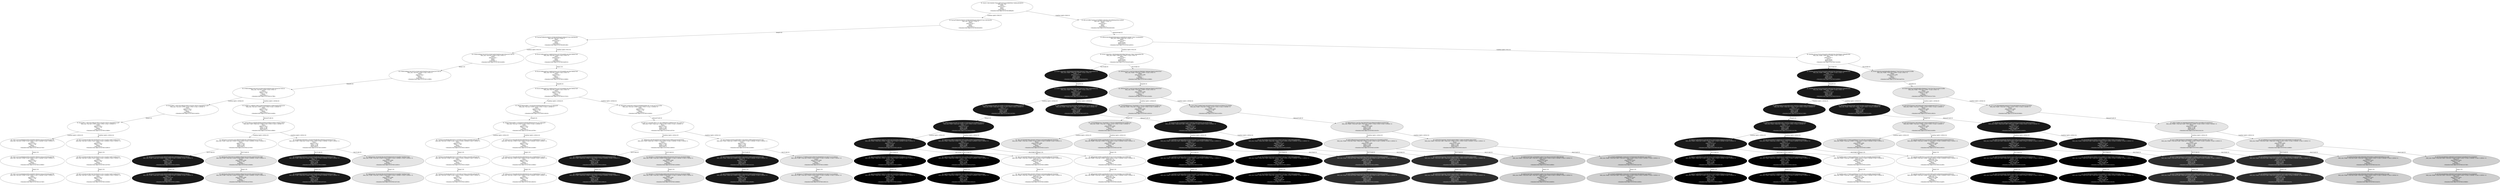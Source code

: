digraph "./Output/Graphs/./October_01_controled_frequency_S100_R100_tPlus100" {
	<Simulator.State object at 0x7f5619fd6ad0> [label="ID: 3cbc87c7681f34db4617feaa2c8801931bc5e42d8d0f560e756dd4cd92885f18
Path_cons: True
Prob:1
prob (S=0.9): 1
Clock: t
Queue: 
Push Count: 0
<Simulator.State object at 0x7f5619fd6ad0>" fillcolor=gray100 fontcolor=Black style=filled]
	<Simulator.State object at 0x7f5619fd6ad0> -> <Simulator.State object at 0x7f561991d050> [label="Condition Split(t+0%R) [F]"]
	<Simulator.State object at 0x7f5619fd6ad0> -> <Simulator.State object at 0x7f56198182d0> [label="Condition Split(t+0%R) [S]"]
	<Simulator.State object at 0x7f561991d050> [label="ID: fcaa2aef7b89ed44594f19c1035993a9d26baab22468ad1672ee1c2b029ac944
Path_cons: True && t+0%R!=0
Prob:1
prob (S=0.9): 1
Clock: t
Queue: 
Push Count: 0
<Simulator.State object at 0x7f561991d050>" fillcolor=gray100 fontcolor=Black style=filled]
	<Simulator.State object at 0x7f561991d050> -> <Simulator.State object at 0x7f5618f51090> [label="Sleep(0) [S]"]
	<Simulator.State object at 0x7f56198182d0> [label="ID: 9d5143238f627bade5a1af158fdf6d1c46ee93e7cd010080edae5833a7ad5e01
Path_cons: True && t+0%R==0
Prob:1
prob (S=0.9): 1
Clock: t
Queue: 
Push Count: 0
<Simulator.State object at 0x7f56198182d0>" fillcolor=gray100 fontcolor=Black style=filled]
	<Simulator.State object at 0x7f56198182d0> -> <Simulator.State object at 0x7f5615ecf910> [label="Release(F0AB) [S]"]
	<Simulator.State object at 0x7f5618f51090> [label="ID: fcaa2aef7b89ed44594f19c1035993a9d26baab22468ad1672ee1c2b029ac944
Path_cons: True && t+0%R!=0
Prob:1
prob (S=0.9): 1
Clock: t
Queue: 
Push Count: 0
<Simulator.State object at 0x7f5618f51090>" fillcolor=gray100 fontcolor=Black style=filled]
	<Simulator.State object at 0x7f5618f51090> -> <Simulator.State object at 0x7f5615ecfe90> [label="Condition Split(t+0%S) [F]"]
	<Simulator.State object at 0x7f5618f51090> -> <Simulator.State object at 0x7f5615ee8310> [label="Condition Split(t+0%S) [S]"]
	<Simulator.State object at 0x7f5615ecf910> [label="ID: ef82dc24d10864d85bf4b6cfa8c0143ddefdb36229306677830172a549ee9d16
Path_cons: F0AB==False && t+0%R==0
Prob:1
prob (S=0.9): 1
Clock: t
Queue: |F0AB
Push Count: 0
<Simulator.State object at 0x7f5615ecf910>" fillcolor=gray100 fontcolor=Black style=filled]
	<Simulator.State object at 0x7f5615ecf910> -> <Simulator.State object at 0x7f561907ab90> [label="Condition Split(t+0%S) [F]"]
	<Simulator.State object at 0x7f5615ecf910> -> <Simulator.State object at 0x7f5617d1d2d0> [label="Condition Split(t+0%S) [S]"]
	<Simulator.State object at 0x7f5615ecfe90> [label="ID: b7906333f808cf749136787a253e613e5f102baf43ec2de57d53a22e37265141
Path_cons: True && t+0%R!=0 && t+0%S!=0
Prob:1
prob (S=0.9): 1
Clock: t
Queue: 
Push Count: 0
<Simulator.State object at 0x7f5615ecfe90>" fillcolor=gray100 fontcolor=Black style=filled]
	<Simulator.State object at 0x7f5615ecfe90> -> <Simulator.State object at 0x7f5615c26f90> [label="Sleep(1) [S]"]
	<Simulator.State object at 0x7f5615ee8310> [label="ID: fb1a5150891da835a212b8d02d204cc21f27f1f54480f0146c292b78d64d7e49
Path_cons: True && t+0%R!=0 && t+0%S==0
Prob:1
prob (S=0.9): 1
Clock: t
Queue: 
Push Count: 0
<Simulator.State object at 0x7f5615ee8310>" fillcolor=gray100 fontcolor=Black style=filled]
	<Simulator.State object at 0x7f5615ee8310> -> <Simulator.State object at 0x7f5615c26dd0> [label="Sleep(1) [S]"]
	<Simulator.State object at 0x7f561907ab90> [label="ID: 6c5b57239c934b1c78035be8da0cbfe29dba7deb2a441760d173840cb084470b
Path_cons: F0AB==False && t+0%R==0 && t+0%S!=0
Prob:1
prob (S=0.9): 1
Clock: t
Queue: |F0AB
Push Count: 0
<Simulator.State object at 0x7f561907ab90>" fillcolor=gray100 fontcolor=Black style=filled]
	<Simulator.State object at 0x7f561907ab90> -> <Simulator.State object at 0x7f5618eed250> [label="Pull (F0AB) [F]"]
	<Simulator.State object at 0x7f561907ab90> -> <Simulator.State object at 0x7f5615c269d0> [label="Pull (F0AB) [S]"]
	<Simulator.State object at 0x7f5617d1d2d0> [label="ID: a5ae06a129c3aa70232ec38c4ae941346b2d8259a149e95b6a6123dba9955094
Path_cons: F0AB==False && t+0%R==0 && t+0%S==0
Prob:1
prob (S=0.9): 1
Clock: t
Queue: |F0AB
Push Count: 0
<Simulator.State object at 0x7f5617d1d2d0>" fillcolor=gray100 fontcolor=Black style=filled]
	<Simulator.State object at 0x7f5617d1d2d0> -> <Simulator.State object at 0x7f5615ee8690> [label="Pull (F0AB) [F]"]
	<Simulator.State object at 0x7f5617d1d2d0> -> <Simulator.State object at 0x7f5615ee8750> [label="Pull (F0AB) [S]"]
	<Simulator.State object at 0x7f5615c26f90> [label="ID: b7906333f808cf749136787a253e613e5f102baf43ec2de57d53a22e37265141
Path_cons: True && t+0%R!=0 && t+0%S!=0
Prob:1
prob (S=0.9): 1
Clock: t + 1
Queue: 
Push Count: 0
<Simulator.State object at 0x7f5615c26f90>" fillcolor=gray100 fontcolor=Black style=filled]
	<Simulator.State object at 0x7f5615c26f90> -> <Simulator.State object at 0x7f5615c27f90> [label="Sleep(99) [S]"]
	<Simulator.State object at 0x7f5615c26dd0> [label="ID: fb1a5150891da835a212b8d02d204cc21f27f1f54480f0146c292b78d64d7e49
Path_cons: True && t+0%R!=0 && t+0%S==0
Prob:1
prob (S=0.9): 1
Clock: t + 1
Queue: 
Push Count: 0
<Simulator.State object at 0x7f5615c26dd0>" fillcolor=gray100 fontcolor=Black style=filled]
	<Simulator.State object at 0x7f5615c26dd0> -> <Simulator.State object at 0x7f5615c27d10> [label="Sleep(99) [S]"]
	<Simulator.State object at 0x7f5618eed250> [label="ID: 6c5b57239c934b1c78035be8da0cbfe29dba7deb2a441760d173840cb084470b
Path_cons: F0AB==False && t+0%R==0 && t+0%S!=0
Prob:1 - S
prob (S=0.9): 0.10
Clock: t + 1
Queue: |F0AB
Push Count: 1
<Simulator.State object at 0x7f5618eed250>" fillcolor=gray10 fontcolor=white style=filled]
	<Simulator.State object at 0x7f5618eed250> -> <Simulator.State object at 0x7f5615c27ad0> [label="Sleep(99) [S]"]
	<Simulator.State object at 0x7f5615c269d0> [label="ID: e0943ae197827c1926705330b0c0d7f6693b657dd84da979fa653ca4b4c054e7
Path_cons: F0AB==True && t+0%R==0 && t+0%S!=0
Prob:S
prob (S=0.9): 0.900
Clock: t + 1
Queue: 
Push Count: 1
<Simulator.State object at 0x7f5615c269d0>" fillcolor=gray90 fontcolor=Black style=filled]
	<Simulator.State object at 0x7f5615c269d0> -> <Simulator.State object at 0x7f5615c26cd0> [label="Sleep(99) [S]"]
	<Simulator.State object at 0x7f5615ee8690> [label="ID: a5ae06a129c3aa70232ec38c4ae941346b2d8259a149e95b6a6123dba9955094
Path_cons: F0AB==False && t+0%R==0 && t+0%S==0
Prob:1 - S
prob (S=0.9): 0.10
Clock: t + 1
Queue: |F0AB
Push Count: 1
<Simulator.State object at 0x7f5615ee8690>" fillcolor=gray10 fontcolor=white style=filled]
	<Simulator.State object at 0x7f5615ee8690> -> <Simulator.State object at 0x7f56197d2310> [label="Sleep(99) [S]"]
	<Simulator.State object at 0x7f5615ee8750> [label="ID: 63c8a70ebb28ec0ed00d60af6b81f6bdb6cd773fa7032476e14ca3e4515ce88e
Path_cons: F0AB==True && t+0%R==0 && t+0%S==0
Prob:S
prob (S=0.9): 0.900
Clock: t + 1
Queue: 
Push Count: 1
<Simulator.State object at 0x7f5615ee8750>" fillcolor=gray90 fontcolor=Black style=filled]
	<Simulator.State object at 0x7f5615ee8750> -> <Simulator.State object at 0x7f5615c27250> [label="Sleep(99) [S]"]
	<Simulator.State object at 0x7f5615c27f90> [label="ID: b7906333f808cf749136787a253e613e5f102baf43ec2de57d53a22e37265141
Path_cons: True && t+0%R!=0 && t+0%S!=0
Prob:1
prob (S=0.9): 1
Clock: t + 100
Queue: 
Push Count: 0
<Simulator.State object at 0x7f5615c27f90>" fillcolor=gray100 fontcolor=Black style=filled]
	<Simulator.State object at 0x7f5615c27f90> -> <Simulator.State object at 0x7f5615c3e050> [label="Condition Split(t+100%R) [F]"]
	<Simulator.State object at 0x7f5615c27f90> -> <Simulator.State object at 0x7f5615c3e090> [label="Condition Split(t+100%R) [S]"]
	<Simulator.State object at 0x7f5615c27d10> [label="ID: fb1a5150891da835a212b8d02d204cc21f27f1f54480f0146c292b78d64d7e49
Path_cons: True && t+0%R!=0 && t+0%S==0
Prob:1
prob (S=0.9): 1
Clock: t + 100
Queue: 
Push Count: 0
<Simulator.State object at 0x7f5615c27d10>" fillcolor=gray100 fontcolor=Black style=filled]
	<Simulator.State object at 0x7f5615c27d10> -> <Simulator.State object at 0x7f5615c3dc50> [label="Condition Split(t+100%R) [F]"]
	<Simulator.State object at 0x7f5615c27d10> -> <Simulator.State object at 0x7f5615c3dc90> [label="Condition Split(t+100%R) [S]"]
	<Simulator.State object at 0x7f5615c27ad0> [label="ID: 6c5b57239c934b1c78035be8da0cbfe29dba7deb2a441760d173840cb084470b
Path_cons: F0AB==False && t+0%R==0 && t+0%S!=0
Prob:1 - S
prob (S=0.9): 0.10
Clock: t + 100
Queue: |F0AB
Push Count: 1
<Simulator.State object at 0x7f5615c27ad0>" fillcolor=gray10 fontcolor=white style=filled]
	<Simulator.State object at 0x7f5615c27ad0> -> <Simulator.State object at 0x7f5615c3d790> [label="Condition Split(t+100%R) [F]"]
	<Simulator.State object at 0x7f5615c27ad0> -> <Simulator.State object at 0x7f5615c3d710> [label="Condition Split(t+100%R) [S]"]
	<Simulator.State object at 0x7f5615c26cd0> [label="ID: e0943ae197827c1926705330b0c0d7f6693b657dd84da979fa653ca4b4c054e7
Path_cons: F0AB==True && t+0%R==0 && t+0%S!=0
Prob:S
prob (S=0.9): 0.900
Clock: t + 100
Queue: 
Push Count: 1
<Simulator.State object at 0x7f5615c26cd0>" fillcolor=gray90 fontcolor=Black style=filled]
	<Simulator.State object at 0x7f5615c26cd0> -> <Simulator.State object at 0x7f5615c3d310> [label="Condition Split(t+100%R) [F]"]
	<Simulator.State object at 0x7f5615c26cd0> -> <Simulator.State object at 0x7f5615c3cf50> [label="Condition Split(t+100%R) [S]"]
	<Simulator.State object at 0x7f56197d2310> [label="ID: a5ae06a129c3aa70232ec38c4ae941346b2d8259a149e95b6a6123dba9955094
Path_cons: F0AB==False && t+0%R==0 && t+0%S==0
Prob:1 - S
prob (S=0.9): 0.10
Clock: t + 100
Queue: |F0AB
Push Count: 1
<Simulator.State object at 0x7f56197d2310>" fillcolor=gray10 fontcolor=white style=filled]
	<Simulator.State object at 0x7f56197d2310> -> <Simulator.State object at 0x7f5615c27e90> [label="Condition Split(t+100%R) [F]"]
	<Simulator.State object at 0x7f56197d2310> -> <Simulator.State object at 0x7f5615c3c2d0> [label="Condition Split(t+100%R) [S]"]
	<Simulator.State object at 0x7f5615c27250> [label="ID: 63c8a70ebb28ec0ed00d60af6b81f6bdb6cd773fa7032476e14ca3e4515ce88e
Path_cons: F0AB==True && t+0%R==0 && t+0%S==0
Prob:S
prob (S=0.9): 0.900
Clock: t + 100
Queue: 
Push Count: 1
<Simulator.State object at 0x7f5615c27250>" fillcolor=gray90 fontcolor=Black style=filled]
	<Simulator.State object at 0x7f5615c27250> -> <Simulator.State object at 0x7f5615c19b10> [label="Condition Split(t+100%R) [F]"]
	<Simulator.State object at 0x7f5615c27250> -> <Simulator.State object at 0x7f5618550b90> [label="Condition Split(t+100%R) [S]"]
	<Simulator.State object at 0x7f5615c3e050> [label="ID: fdcd328891712997e40a1f68a5670dee2c55ea3d17ba032c2a8cf406567a1db7
Path_cons: True && t+0%R!=0 && t+0%S!=0 && t+100%R!=0
Prob:1
prob (S=0.9): 1
Clock: t + 100
Queue: 
Push Count: 0
<Simulator.State object at 0x7f5615c3e050>" fillcolor=gray100 fontcolor=Black style=filled]
	<Simulator.State object at 0x7f5615c3e050> -> <Simulator.State object at 0x7f5615c3fbd0> [label="Sleep(0) [S]"]
	<Simulator.State object at 0x7f5615c3e090> [label="ID: 0cefd6f12ac7dfdbd07a3991420df55049e6eb83ea7c0d60540064ea8d42ac44
Path_cons: True && t+0%R!=0 && t+0%S!=0 && t+100%R==0
Prob:1
prob (S=0.9): 1
Clock: t + 100
Queue: 
Push Count: 0
<Simulator.State object at 0x7f5615c3e090>" fillcolor=gray100 fontcolor=Black style=filled]
	<Simulator.State object at 0x7f5615c3e090> -> <Simulator.State object at 0x7f5615c3fb90> [label="Release(F1AB) [S]"]
	<Simulator.State object at 0x7f5615c3dc50> [label="ID: 59fc6876d644cd86e771a020f28ee444b85f9288beb5d32b7912cf1199aaae00
Path_cons: True && t+0%R!=0 && t+0%S==0 && t+100%R!=0
Prob:1
prob (S=0.9): 1
Clock: t + 100
Queue: 
Push Count: 0
<Simulator.State object at 0x7f5615c3dc50>" fillcolor=gray100 fontcolor=Black style=filled]
	<Simulator.State object at 0x7f5615c3dc50> -> <Simulator.State object at 0x7f5615c3f790> [label="Sleep(0) [S]"]
	<Simulator.State object at 0x7f5615c3dc90> [label="ID: f383ae0957d18ed53f413384a5a2ee0bd8b4d56dd7467751ad12ee7ee2e1d2b4
Path_cons: True && t+0%R!=0 && t+0%S==0 && t+100%R==0
Prob:1
prob (S=0.9): 1
Clock: t + 100
Queue: 
Push Count: 0
<Simulator.State object at 0x7f5615c3dc90>" fillcolor=gray100 fontcolor=Black style=filled]
	<Simulator.State object at 0x7f5615c3dc90> -> <Simulator.State object at 0x7f5615c3f750> [label="Release(F1AB) [S]"]
	<Simulator.State object at 0x7f5615c3d790> [label="ID: c58f82adade8ca597e6912d1c6cbf61a7516b26ab2c947a5e6ff66fc76d4ea14
Path_cons: F0AB==False && t+0%R==0 && t+0%S!=0 && t+100%R!=0
Prob:1 - S
prob (S=0.9): 0.10
Clock: t + 100
Queue: |F0AB
Push Count: 1
<Simulator.State object at 0x7f5615c3d790>" fillcolor=gray10 fontcolor=white style=filled]
	<Simulator.State object at 0x7f5615c3d790> -> <Simulator.State object at 0x7f5615c3f2d0> [label="Sleep(0) [S]"]
	<Simulator.State object at 0x7f5615c3d710> [label="ID: 4f4fc76a8606cbea97f459ac6b928468c29b8b99b059bc74c1f021b87d77c926
Path_cons: F0AB==False && t+0%R==0 && t+0%S!=0 && t+100%R==0
Prob:1 - S
prob (S=0.9): 0.10
Clock: t + 100
Queue: |F0AB
Push Count: 1
<Simulator.State object at 0x7f5615c3d710>" fillcolor=gray10 fontcolor=white style=filled]
	<Simulator.State object at 0x7f5615c3d710> -> <Simulator.State object at 0x7f5615c3f150> [label="Release(F1AB) [S]"]
	<Simulator.State object at 0x7f5615c3d310> [label="ID: 710e48598f6ede34ce77fae560097127d5203133d8ebf0906c6a014508bccc5a
Path_cons: F0AB==True && t+0%R==0 && t+0%S!=0 && t+100%R!=0
Prob:S
prob (S=0.9): 0.900
Clock: t + 100
Queue: 
Push Count: 1
<Simulator.State object at 0x7f5615c3d310>" fillcolor=gray90 fontcolor=Black style=filled]
	<Simulator.State object at 0x7f5615c3d310> -> <Simulator.State object at 0x7f5615c3ec90> [label="Sleep(0) [S]"]
	<Simulator.State object at 0x7f5615c3cf50> [label="ID: 787517f032719a8b47bafa15b55d395eee85105f53874cf1f090ae233c280659
Path_cons: F0AB==True && t+0%R==0 && t+0%S!=0 && t+100%R==0
Prob:S
prob (S=0.9): 0.900
Clock: t + 100
Queue: 
Push Count: 1
<Simulator.State object at 0x7f5615c3cf50>" fillcolor=gray90 fontcolor=Black style=filled]
	<Simulator.State object at 0x7f5615c3cf50> -> <Simulator.State object at 0x7f5615c3ec50> [label="Release(F1AB) [S]"]
	<Simulator.State object at 0x7f5615c27e90> [label="ID: f669bde5e0f070216391b8b5543b17a5fcd53cc2b06d7a4db25303942042eeb1
Path_cons: F0AB==False && t+0%R==0 && t+0%S==0 && t+100%R!=0
Prob:1 - S
prob (S=0.9): 0.10
Clock: t + 100
Queue: |F0AB
Push Count: 1
<Simulator.State object at 0x7f5615c27e90>" fillcolor=gray10 fontcolor=white style=filled]
	<Simulator.State object at 0x7f5615c27e90> -> <Simulator.State object at 0x7f5615c3e7d0> [label="Sleep(0) [S]"]
	<Simulator.State object at 0x7f5615c3c2d0> [label="ID: 26d3d90987df2ebdc98599b72eef4c3dce8dea7a0580c0a474fd1b8ff2a383d3
Path_cons: F0AB==False && t+0%R==0 && t+0%S==0 && t+100%R==0
Prob:1 - S
prob (S=0.9): 0.10
Clock: t + 100
Queue: |F0AB
Push Count: 1
<Simulator.State object at 0x7f5615c3c2d0>" fillcolor=gray10 fontcolor=white style=filled]
	<Simulator.State object at 0x7f5615c3c2d0> -> <Simulator.State object at 0x7f5615c3e650> [label="Release(F1AB) [S]"]
	<Simulator.State object at 0x7f5615c19b10> [label="ID: be9ca95b2f5ade3b21468794fdcede07564f24e59b89260d7df197571d5a71a7
Path_cons: F0AB==True && t+0%R==0 && t+0%S==0 && t+100%R!=0
Prob:S
prob (S=0.9): 0.900
Clock: t + 100
Queue: 
Push Count: 1
<Simulator.State object at 0x7f5615c19b10>" fillcolor=gray90 fontcolor=Black style=filled]
	<Simulator.State object at 0x7f5615c19b10> -> <Simulator.State object at 0x7f5615c3e390> [label="Sleep(0) [S]"]
	<Simulator.State object at 0x7f5618550b90> [label="ID: 527cc1ee57db5e6869d0b2de605507f33d44885d9d835efc48e6e2679ac9845f
Path_cons: F0AB==True && t+0%R==0 && t+0%S==0 && t+100%R==0
Prob:S
prob (S=0.9): 0.900
Clock: t + 100
Queue: 
Push Count: 1
<Simulator.State object at 0x7f5618550b90>" fillcolor=gray90 fontcolor=Black style=filled]
	<Simulator.State object at 0x7f5618550b90> -> <Simulator.State object at 0x7f5615c3e110> [label="Release(F1AB) [S]"]
	<Simulator.State object at 0x7f5615c3fbd0> [label="ID: fdcd328891712997e40a1f68a5670dee2c55ea3d17ba032c2a8cf406567a1db7
Path_cons: True && t+0%R!=0 && t+0%S!=0 && t+100%R!=0
Prob:1
prob (S=0.9): 1
Clock: t + 100
Queue: 
Push Count: 0
<Simulator.State object at 0x7f5615c3fbd0>" fillcolor=gray100 fontcolor=Black style=filled]
	<Simulator.State object at 0x7f5615c3fbd0> -> <Simulator.State object at 0x7f5615c47350> [label="Condition Split(t+100%S) [F]"]
	<Simulator.State object at 0x7f5615c3fbd0> -> <Simulator.State object at 0x7f5615c46810> [label="Condition Split(t+100%S) [S]"]
	<Simulator.State object at 0x7f5615c3fb90> [label="ID: c2d43ee5fb53ca1dda88e3f4b895edad639cd406fa03160b8c0789094c2b9b42
Path_cons: F1AB==False && t+0%R!=0 && t+0%S!=0 && t+100%R==0
Prob:1
prob (S=0.9): 1
Clock: t + 100
Queue: |F1AB
Push Count: 0
<Simulator.State object at 0x7f5615c3fb90>" fillcolor=gray100 fontcolor=Black style=filled]
	<Simulator.State object at 0x7f5615c3fb90> -> <Simulator.State object at 0x7f5615c47050> [label="Condition Split(t+100%S) [F]"]
	<Simulator.State object at 0x7f5615c3fb90> -> <Simulator.State object at 0x7f5615c46390> [label="Condition Split(t+100%S) [S]"]
	<Simulator.State object at 0x7f5615c3f790> [label="ID: 59fc6876d644cd86e771a020f28ee444b85f9288beb5d32b7912cf1199aaae00
Path_cons: True && t+0%R!=0 && t+0%S==0 && t+100%R!=0
Prob:1
prob (S=0.9): 1
Clock: t + 100
Queue: 
Push Count: 0
<Simulator.State object at 0x7f5615c3f790>" fillcolor=gray100 fontcolor=Black style=filled]
	<Simulator.State object at 0x7f5615c3f790> -> <Simulator.State object at 0x7f5615c46b50> [label="Condition Split(t+100%S) [F]"]
	<Simulator.State object at 0x7f5615c3f790> -> <Simulator.State object at 0x7f5615c45d90> [label="Condition Split(t+100%S) [S]"]
	<Simulator.State object at 0x7f5615c3f750> [label="ID: 9ab22411ac618e6c76fc5774173dc7a999af5b42548f083d7d9779571a035721
Path_cons: F1AB==False && t+0%R!=0 && t+0%S==0 && t+100%R==0
Prob:1
prob (S=0.9): 1
Clock: t + 100
Queue: |F1AB
Push Count: 0
<Simulator.State object at 0x7f5615c3f750>" fillcolor=gray100 fontcolor=Black style=filled]
	<Simulator.State object at 0x7f5615c3f750> -> <Simulator.State object at 0x7f5615c46850> [label="Condition Split(t+100%S) [F]"]
	<Simulator.State object at 0x7f5615c3f750> -> <Simulator.State object at 0x7f5615c458d0> [label="Condition Split(t+100%S) [S]"]
	<Simulator.State object at 0x7f5615c3f2d0> [label="ID: c58f82adade8ca597e6912d1c6cbf61a7516b26ab2c947a5e6ff66fc76d4ea14
Path_cons: F0AB==False && t+0%R==0 && t+0%S!=0 && t+100%R!=0
Prob:1 - S
prob (S=0.9): 0.10
Clock: t + 100
Queue: |F0AB
Push Count: 1
<Simulator.State object at 0x7f5615c3f2d0>" fillcolor=gray10 fontcolor=white style=filled]
	<Simulator.State object at 0x7f5615c3f2d0> -> <Simulator.State object at 0x7f5615c461d0> [label="Condition Split(t+100%S) [F]"]
	<Simulator.State object at 0x7f5615c3f2d0> -> <Simulator.State object at 0x7f5615c45e90> [label="Condition Split(t+100%S) [S]"]
	<Simulator.State object at 0x7f5615c3f150> [label="ID: 0ec8326c79b1e1ae49493375c8ec754692fec4599165bb50133ac3b280c495f8
Path_cons: F0AB==False && F1AB==False && t+0%R==0 && t+0%S!=0 && t+100%R==0
Prob:1 - S
prob (S=0.9): 0.10
Clock: t + 100
Queue: |F0AB|F1AB
Push Count: 1
<Simulator.State object at 0x7f5615c3f150>" fillcolor=gray10 fontcolor=white style=filled]
	<Simulator.State object at 0x7f5615c3f150> -> <Simulator.State object at 0x7f5615c45c90> [label="Condition Split(t+100%S) [F]"]
	<Simulator.State object at 0x7f5615c3f150> -> <Simulator.State object at 0x7f5615c45a50> [label="Condition Split(t+100%S) [S]"]
	<Simulator.State object at 0x7f5615c3ec90> [label="ID: 710e48598f6ede34ce77fae560097127d5203133d8ebf0906c6a014508bccc5a
Path_cons: F0AB==True && t+0%R==0 && t+0%S!=0 && t+100%R!=0
Prob:S
prob (S=0.9): 0.900
Clock: t + 100
Queue: 
Push Count: 1
<Simulator.State object at 0x7f5615c3ec90>" fillcolor=gray90 fontcolor=Black style=filled]
	<Simulator.State object at 0x7f5615c3ec90> -> <Simulator.State object at 0x7f5615c1ae10> [label="Condition Split(t+100%S) [F]"]
	<Simulator.State object at 0x7f5615c3ec90> -> <Simulator.State object at 0x7f5615c457d0> [label="Condition Split(t+100%S) [S]"]
	<Simulator.State object at 0x7f5615c3ec50> [label="ID: dbb6c6462e4c11aae79cc2ba6788283832e341f96ad343e0f84d14ea363d1be6
Path_cons: F0AB==True && F1AB==False && t+0%R==0 && t+0%S!=0 && t+100%R==0
Prob:S
prob (S=0.9): 0.900
Clock: t + 100
Queue: |F1AB
Push Count: 1
<Simulator.State object at 0x7f5615c3ec50>" fillcolor=gray90 fontcolor=Black style=filled]
	<Simulator.State object at 0x7f5615c3ec50> -> <Simulator.State object at 0x7f5615c45390> [label="Condition Split(t+100%S) [F]"]
	<Simulator.State object at 0x7f5615c3ec50> -> <Simulator.State object at 0x7f5615c44a10> [label="Condition Split(t+100%S) [S]"]
	<Simulator.State object at 0x7f5615c3e7d0> [label="ID: f669bde5e0f070216391b8b5543b17a5fcd53cc2b06d7a4db25303942042eeb1
Path_cons: F0AB==False && t+0%R==0 && t+0%S==0 && t+100%R!=0
Prob:1 - S
prob (S=0.9): 0.10
Clock: t + 100
Queue: |F0AB
Push Count: 1
<Simulator.State object at 0x7f5615c3e7d0>" fillcolor=gray10 fontcolor=white style=filled]
	<Simulator.State object at 0x7f5615c3e7d0> -> <Simulator.State object at 0x7f5615d218d0> [label="Condition Split(t+100%S) [F]"]
	<Simulator.State object at 0x7f5615c3e7d0> -> <Simulator.State object at 0x7f5615d70c50> [label="Condition Split(t+100%S) [S]"]
	<Simulator.State object at 0x7f5615c3e650> [label="ID: d0c8ddcafc2bfe1a09faaa042c9b92a56595eee02dad6196474868164a09a612
Path_cons: F0AB==False && F1AB==False && t+0%R==0 && t+0%S==0 && t+100%R==0
Prob:1 - S
prob (S=0.9): 0.10
Clock: t + 100
Queue: |F0AB|F1AB
Push Count: 1
<Simulator.State object at 0x7f5615c3e650>" fillcolor=gray10 fontcolor=white style=filled]
	<Simulator.State object at 0x7f5615c3e650> -> <Simulator.State object at 0x7f56198a3550> [label="Condition Split(t+100%S) [F]"]
	<Simulator.State object at 0x7f5615c3e650> -> <Simulator.State object at 0x7f5619078f10> [label="Condition Split(t+100%S) [S]"]
	<Simulator.State object at 0x7f5615c3e390> [label="ID: be9ca95b2f5ade3b21468794fdcede07564f24e59b89260d7df197571d5a71a7
Path_cons: F0AB==True && t+0%R==0 && t+0%S==0 && t+100%R!=0
Prob:S
prob (S=0.9): 0.900
Clock: t + 100
Queue: 
Push Count: 1
<Simulator.State object at 0x7f5615c3e390>" fillcolor=gray90 fontcolor=Black style=filled]
	<Simulator.State object at 0x7f5615c3e390> -> <Simulator.State object at 0x7f5615c3dfd0> [label="Condition Split(t+100%S) [F]"]
	<Simulator.State object at 0x7f5615c3e390> -> <Simulator.State object at 0x7f5615c44910> [label="Condition Split(t+100%S) [S]"]
	<Simulator.State object at 0x7f5615c3e110> [label="ID: a4981375098e74e7569eb86d36fc9b80f24543fe154e53dfb541f2c9a63bee57
Path_cons: F0AB==True && F1AB==False && t+0%R==0 && t+0%S==0 && t+100%R==0
Prob:S
prob (S=0.9): 0.900
Clock: t + 100
Queue: |F1AB
Push Count: 1
<Simulator.State object at 0x7f5615c3e110>" fillcolor=gray90 fontcolor=Black style=filled]
	<Simulator.State object at 0x7f5615c3e110> -> <Simulator.State object at 0x7f5615c3ffd0> [label="Condition Split(t+100%S) [F]"]
	<Simulator.State object at 0x7f5615c3e110> -> <Simulator.State object at 0x7f5615c3d8d0> [label="Condition Split(t+100%S) [S]"]
	<Simulator.State object at 0x7f5615c47350> [label="ID: 5cb9c752f1034e8bb994ed2892a449460f5708bdd187492ae3302b0dea4b5706
Path_cons: True && t+0%R!=0 && t+0%S!=0 && t+100%R!=0 && t+100%S!=0
Prob:1
prob (S=0.9): 1
Clock: t + 100
Queue: 
Push Count: 0
<Simulator.State object at 0x7f5615c47350>" fillcolor=gray100 fontcolor=Black style=filled]
	<Simulator.State object at 0x7f5615c47350> -> <Simulator.State object at 0x7f5615c599d0> [label="Sleep(1) [S]"]
	<Simulator.State object at 0x7f5615c46810> [label="ID: bb87a703d485e4f79f0759e7fcb58045022143e1141b28e72468474ed82421dc
Path_cons: True && t+0%R!=0 && t+0%S!=0 && t+100%R!=0 && t+100%S==0
Prob:1
prob (S=0.9): 1
Clock: t + 100
Queue: 
Push Count: 0
<Simulator.State object at 0x7f5615c46810>" fillcolor=gray100 fontcolor=Black style=filled]
	<Simulator.State object at 0x7f5615c46810> -> <Simulator.State object at 0x7f5615c597d0> [label="Sleep(1) [S]"]
	<Simulator.State object at 0x7f5615c47050> [label="ID: 38350cd2772c0245e41c93cc8bfe62fa39982d81e3895800ae3f23a22a7bb378
Path_cons: F1AB==False && t+0%R!=0 && t+0%S!=0 && t+100%R==0 && t+100%S!=0
Prob:1
prob (S=0.9): 1
Clock: t + 100
Queue: |F1AB
Push Count: 0
<Simulator.State object at 0x7f5615c47050>" fillcolor=gray100 fontcolor=Black style=filled]
	<Simulator.State object at 0x7f5615c47050> -> <Simulator.State object at 0x7f5615c59450> [label="Pull (F1AB) [F]"]
	<Simulator.State object at 0x7f5615c47050> -> <Simulator.State object at 0x7f5615c59490> [label="Pull (F1AB) [S]"]
	<Simulator.State object at 0x7f5615c46390> [label="ID: 618e6bf389c638f2bd8757563ab97864dfb38ba328f3af44c05049594a3575e2
Path_cons: F1AB==False && t+0%R!=0 && t+0%S!=0 && t+100%R==0 && t+100%S==0
Prob:1
prob (S=0.9): 1
Clock: t + 100
Queue: |F1AB
Push Count: 0
<Simulator.State object at 0x7f5615c46390>" fillcolor=gray100 fontcolor=Black style=filled]
	<Simulator.State object at 0x7f5615c46390> -> <Simulator.State object at 0x7f5615c58ed0> [label="Pull (F1AB) [F]"]
	<Simulator.State object at 0x7f5615c46390> -> <Simulator.State object at 0x7f5615c58f10> [label="Pull (F1AB) [S]"]
	<Simulator.State object at 0x7f5615c46b50> [label="ID: 7b595b53c95499e9b5d6678d70c7187bcf8e2ae784b41182e65fb2ad92a62163
Path_cons: True && t+0%R!=0 && t+0%S==0 && t+100%R!=0 && t+100%S!=0
Prob:1
prob (S=0.9): 1
Clock: t + 100
Queue: 
Push Count: 0
<Simulator.State object at 0x7f5615c46b50>" fillcolor=gray100 fontcolor=Black style=filled]
	<Simulator.State object at 0x7f5615c46b50> -> <Simulator.State object at 0x7f5615c58ad0> [label="Sleep(1) [S]"]
	<Simulator.State object at 0x7f5615c45d90> [label="ID: 4b83c41b21b736cb466cdfc0bd4cfb8e9dd2041adc137b68fe9bdde73143ccfc
Path_cons: True && t+0%R!=0 && t+0%S==0 && t+100%R!=0 && t+100%S==0
Prob:1
prob (S=0.9): 1
Clock: t + 100
Queue: 
Push Count: 0
<Simulator.State object at 0x7f5615c45d90>" fillcolor=gray100 fontcolor=Black style=filled]
	<Simulator.State object at 0x7f5615c45d90> -> <Simulator.State object at 0x7f5615c588d0> [label="Sleep(1) [S]"]
	<Simulator.State object at 0x7f5615c46850> [label="ID: 7db9beef1b1afb1f654eb63947d2e5a94d2e3ee0a5168802ee818eeda653b5f1
Path_cons: F1AB==False && t+0%R!=0 && t+0%S==0 && t+100%R==0 && t+100%S!=0
Prob:1
prob (S=0.9): 1
Clock: t + 100
Queue: |F1AB
Push Count: 0
<Simulator.State object at 0x7f5615c46850>" fillcolor=gray100 fontcolor=Black style=filled]
	<Simulator.State object at 0x7f5615c46850> -> <Simulator.State object at 0x7f5615c58550> [label="Pull (F1AB) [F]"]
	<Simulator.State object at 0x7f5615c46850> -> <Simulator.State object at 0x7f5615c58590> [label="Pull (F1AB) [S]"]
	<Simulator.State object at 0x7f5615c458d0> [label="ID: 5ed17f263b4e1f20582e4a9b2d6b41159ca0a6451e9891b3f592adc8e4025169
Path_cons: F1AB==False && t+0%R!=0 && t+0%S==0 && t+100%R==0 && t+100%S==0
Prob:1
prob (S=0.9): 1
Clock: t + 100
Queue: |F1AB
Push Count: 0
<Simulator.State object at 0x7f5615c458d0>" fillcolor=gray100 fontcolor=Black style=filled]
	<Simulator.State object at 0x7f5615c458d0> -> <Simulator.State object at 0x7f5615c4c510> [label="Pull (F1AB) [F]"]
	<Simulator.State object at 0x7f5615c458d0> -> <Simulator.State object at 0x7f5615c580d0> [label="Pull (F1AB) [S]"]
	<Simulator.State object at 0x7f5615c461d0> [label="ID: 0b9a7b4cb30f6ed375d6307b1188de1b8762fa8399ea33f39fbfa8c2421ed578
Path_cons: F0AB==False && t+0%R==0 && t+0%S!=0 && t+100%R!=0 && t+100%S!=0
Prob:1 - S
prob (S=0.9): 0.10
Clock: t + 100
Queue: |F0AB
Push Count: 1
<Simulator.State object at 0x7f5615c461d0>" fillcolor=gray10 fontcolor=white style=filled]
	<Simulator.State object at 0x7f5615c461d0> -> <Simulator.State object at 0x7f5615c4dd90> [label="Pull (F0AB) [F]"]
	<Simulator.State object at 0x7f5615c461d0> -> <Simulator.State object at 0x7f5615c4f690> [label="Pull (F0AB) [S]"]
	<Simulator.State object at 0x7f5615c45e90> [label="ID: 2bdf78193cc3df6c52a5bfe384827b8221938bc4209f3473a04e809ede4934d4
Path_cons: F0AB==False && t+0%R==0 && t+0%S!=0 && t+100%R!=0 && t+100%S==0
Prob:1 - S
prob (S=0.9): 0.10
Clock: t + 100
Queue: |F0AB
Push Count: 1
<Simulator.State object at 0x7f5615c45e90>" fillcolor=gray10 fontcolor=white style=filled]
	<Simulator.State object at 0x7f5615c45e90> -> <Simulator.State object at 0x7f5615c47b10> [label="Pull (F0AB) [F]"]
	<Simulator.State object at 0x7f5615c45e90> -> <Simulator.State object at 0x7f5615c4f4d0> [label="Pull (F0AB) [S]"]
	<Simulator.State object at 0x7f5615c45c90> [label="ID: 7ea926dd71e7467bd4acfbd21b730ca53eae49b777ca1a63dbb4fca84e131b73
Path_cons: F0AB==False && F1AB==False && t+0%R==0 && t+0%S!=0 && t+100%R==0 && t+100%S!=0
Prob:1 - S
prob (S=0.9): 0.10
Clock: t + 100
Queue: |F0AB|F1AB
Push Count: 1
<Simulator.State object at 0x7f5615c45c90>" fillcolor=gray10 fontcolor=white style=filled]
	<Simulator.State object at 0x7f5615c45c90> -> <Simulator.State object at 0x7f5615c257d0> [label="Pull (F0AB) [F]"]
	<Simulator.State object at 0x7f5615c45c90> -> <Simulator.State object at 0x7f5615c4f090> [label="Pull (F0AB) [S]"]
	<Simulator.State object at 0x7f5615c45a50> [label="ID: a217dca792d9c475b7532ef7c3c2125b507228c55ac77396238feba9bf94d602
Path_cons: F0AB==False && F1AB==False && t+0%R==0 && t+0%S!=0 && t+100%R==0 && t+100%S==0
Prob:1 - S
prob (S=0.9): 0.10
Clock: t + 100
Queue: |F0AB|F1AB
Push Count: 1
<Simulator.State object at 0x7f5615c45a50>" fillcolor=gray10 fontcolor=white style=filled]
	<Simulator.State object at 0x7f5615c45a50> -> <Simulator.State object at 0x7f5615c4fb50> [label="Pull (F0AB) [F]"]
	<Simulator.State object at 0x7f5615c45a50> -> <Simulator.State object at 0x7f5615c4e990> [label="Pull (F0AB) [S]"]
	<Simulator.State object at 0x7f5615c1ae10> [label="ID: 7d0175d75b3b06f788fc162bc6b7c595043212ed1babdecfdb6a5657b044f3c6
Path_cons: F0AB==True && t+0%R==0 && t+0%S!=0 && t+100%R!=0 && t+100%S!=0
Prob:S
prob (S=0.9): 0.900
Clock: t + 100
Queue: 
Push Count: 1
<Simulator.State object at 0x7f5615c1ae10>" fillcolor=gray90 fontcolor=Black style=filled]
	<Simulator.State object at 0x7f5615c1ae10> -> <Simulator.State object at 0x7f5615c4f690> [label="Sleep(1) [S]"]
	<Simulator.State object at 0x7f5615c457d0> [label="ID: a8f0aab3065195f0b15ad3d6a0881f21825707e0150e64fbe11bc3100fb526f1
Path_cons: F0AB==True && t+0%R==0 && t+0%S!=0 && t+100%R!=0 && t+100%S==0
Prob:S
prob (S=0.9): 0.900
Clock: t + 100
Queue: 
Push Count: 1
<Simulator.State object at 0x7f5615c457d0>" fillcolor=gray90 fontcolor=Black style=filled]
	<Simulator.State object at 0x7f5615c457d0> -> <Simulator.State object at 0x7f5615c4f4d0> [label="Sleep(1) [S]"]
	<Simulator.State object at 0x7f5615c45390> [label="ID: fab5c56fbee97ba3ac04ea96cfdea796957a00c09c1b215783a08855acf5f4d7
Path_cons: F0AB==True && F1AB==False && t+0%R==0 && t+0%S!=0 && t+100%R==0 && t+100%S!=0
Prob:S
prob (S=0.9): 0.900
Clock: t + 100
Queue: |F1AB
Push Count: 1
<Simulator.State object at 0x7f5615c45390>" fillcolor=gray90 fontcolor=Black style=filled]
	<Simulator.State object at 0x7f5615c45390> -> <Simulator.State object at 0x7f5615c4f090> [label="Pull (F1AB) [F]"]
	<Simulator.State object at 0x7f5615c45390> -> <Simulator.State object at 0x7f5615c4f0d0> [label="Pull (F1AB) [S]"]
	<Simulator.State object at 0x7f5615c44a10> [label="ID: 42061629754a919b175fc93d7ed046c58696777a6eb1261b680b15904c5ef367
Path_cons: F0AB==True && F1AB==False && t+0%R==0 && t+0%S!=0 && t+100%R==0 && t+100%S==0
Prob:S
prob (S=0.9): 0.900
Clock: t + 100
Queue: |F1AB
Push Count: 1
<Simulator.State object at 0x7f5615c44a10>" fillcolor=gray90 fontcolor=Black style=filled]
	<Simulator.State object at 0x7f5615c44a10> -> <Simulator.State object at 0x7f5615c4e990> [label="Pull (F1AB) [F]"]
	<Simulator.State object at 0x7f5615c44a10> -> <Simulator.State object at 0x7f5615c4e750> [label="Pull (F1AB) [S]"]
	<Simulator.State object at 0x7f5615d218d0> [label="ID: 69d3427ced6ed9b0a9741f928d878f51b73b87b49dba33f9d6c81a22b2a6ec2b
Path_cons: F0AB==False && t+0%R==0 && t+0%S==0 && t+100%R!=0 && t+100%S!=0
Prob:1 - S
prob (S=0.9): 0.10
Clock: t + 100
Queue: |F0AB
Push Count: 1
<Simulator.State object at 0x7f5615d218d0>" fillcolor=gray10 fontcolor=white style=filled]
	<Simulator.State object at 0x7f5615d218d0> -> <Simulator.State object at 0x7f5615c4e110> [label="Pull (F0AB) [F]"]
	<Simulator.State object at 0x7f5615d218d0> -> <Simulator.State object at 0x7f5615c4c650> [label="Pull (F0AB) [S]"]
	<Simulator.State object at 0x7f5615d70c50> [label="ID: e04720ec3e26953751f06993a0a2457af5d88dd1e3246524be64b9e4395bf24e
Path_cons: F0AB==False && t+0%R==0 && t+0%S==0 && t+100%R!=0 && t+100%S==0
Prob:1 - S
prob (S=0.9): 0.10
Clock: t + 100
Queue: |F0AB
Push Count: 1
<Simulator.State object at 0x7f5615d70c50>" fillcolor=gray10 fontcolor=white style=filled]
	<Simulator.State object at 0x7f5615d70c50> -> <Simulator.State object at 0x7f5615c4dc50> [label="Pull (F0AB) [F]"]
	<Simulator.State object at 0x7f5615d70c50> -> <Simulator.State object at 0x7f5615c4c490> [label="Pull (F0AB) [S]"]
	<Simulator.State object at 0x7f56198a3550> [label="ID: 40d972b22d2388c98a790a6e2e7abc2c5f0cac52ce4fe6e4970b5e6d82f3257d
Path_cons: F0AB==False && F1AB==False && t+0%R==0 && t+0%S==0 && t+100%R==0 && t+100%S!=0
Prob:1 - S
prob (S=0.9): 0.10
Clock: t + 100
Queue: |F0AB|F1AB
Push Count: 1
<Simulator.State object at 0x7f56198a3550>" fillcolor=gray10 fontcolor=white style=filled]
	<Simulator.State object at 0x7f56198a3550> -> <Simulator.State object at 0x7f5615c4cc90> [label="Pull (F0AB) [F]"]
	<Simulator.State object at 0x7f56198a3550> -> <Simulator.State object at 0x7f5615c47e10> [label="Pull (F0AB) [S]"]
	<Simulator.State object at 0x7f5619078f10> [label="ID: 43aa562ff540dc9e7066601433ec3af9f99232278b027009e1429e30d611e2ad
Path_cons: F0AB==False && F1AB==False && t+0%R==0 && t+0%S==0 && t+100%R==0 && t+100%S==0
Prob:1 - S
prob (S=0.9): 0.10
Clock: t + 100
Queue: |F0AB|F1AB
Push Count: 1
<Simulator.State object at 0x7f5619078f10>" fillcolor=gray10 fontcolor=white style=filled]
	<Simulator.State object at 0x7f5619078f10> -> <Simulator.State object at 0x7f5615c4cb10> [label="Pull (F0AB) [F]"]
	<Simulator.State object at 0x7f5619078f10> -> <Simulator.State object at 0x7f5615c47390> [label="Pull (F0AB) [S]"]
	<Simulator.State object at 0x7f5615c3dfd0> [label="ID: bb2862ca5621277b0d14a4d84baaa7c3172651d5cca2aee8f0156da6d2d2e060
Path_cons: F0AB==True && t+0%R==0 && t+0%S==0 && t+100%R!=0 && t+100%S!=0
Prob:S
prob (S=0.9): 0.900
Clock: t + 100
Queue: 
Push Count: 1
<Simulator.State object at 0x7f5615c3dfd0>" fillcolor=gray90 fontcolor=Black style=filled]
	<Simulator.State object at 0x7f5615c3dfd0> -> <Simulator.State object at 0x7f5615c4c650> [label="Sleep(1) [S]"]
	<Simulator.State object at 0x7f5615c44910> [label="ID: 5de2802324df979347a12a32fe7098cae3f352ed8a8c9d2d1b0bd0c80f932d73
Path_cons: F0AB==True && t+0%R==0 && t+0%S==0 && t+100%R!=0 && t+100%S==0
Prob:S
prob (S=0.9): 0.900
Clock: t + 100
Queue: 
Push Count: 1
<Simulator.State object at 0x7f5615c44910>" fillcolor=gray90 fontcolor=Black style=filled]
	<Simulator.State object at 0x7f5615c44910> -> <Simulator.State object at 0x7f5615c4c490> [label="Sleep(1) [S]"]
	<Simulator.State object at 0x7f5615c3ffd0> [label="ID: b2ec7108b67d929b461b706906888d721b8ff9ba15ab0e79efc6df1738517b07
Path_cons: F0AB==True && F1AB==False && t+0%R==0 && t+0%S==0 && t+100%R==0 && t+100%S!=0
Prob:S
prob (S=0.9): 0.900
Clock: t + 100
Queue: |F1AB
Push Count: 1
<Simulator.State object at 0x7f5615c3ffd0>" fillcolor=gray90 fontcolor=Black style=filled]
	<Simulator.State object at 0x7f5615c3ffd0> -> <Simulator.State object at 0x7f5615c47e10> [label="Pull (F1AB) [F]"]
	<Simulator.State object at 0x7f5615c3ffd0> -> <Simulator.State object at 0x7f5615c4c110> [label="Pull (F1AB) [S]"]
	<Simulator.State object at 0x7f5615c3d8d0> [label="ID: 4a2ca98090e51f1a4ced3b063d3649b67de6325d820fcfbb07024a98540070f0
Path_cons: F0AB==True && F1AB==False && t+0%R==0 && t+0%S==0 && t+100%R==0 && t+100%S==0
Prob:S
prob (S=0.9): 0.900
Clock: t + 100
Queue: |F1AB
Push Count: 1
<Simulator.State object at 0x7f5615c3d8d0>" fillcolor=gray90 fontcolor=Black style=filled]
	<Simulator.State object at 0x7f5615c3d8d0> -> <Simulator.State object at 0x7f5615c47390> [label="Pull (F1AB) [F]"]
	<Simulator.State object at 0x7f5615c3d8d0> -> <Simulator.State object at 0x7f5615c472d0> [label="Pull (F1AB) [S]"]
	<Simulator.State object at 0x7f5615c599d0> [label="ID: 5cb9c752f1034e8bb994ed2892a449460f5708bdd187492ae3302b0dea4b5706
Path_cons: True && t+0%R!=0 && t+0%S!=0 && t+100%R!=0 && t+100%S!=0
Prob:1
prob (S=0.9): 1
Clock: t + 101
Queue: 
Push Count: 0
<Simulator.State object at 0x7f5615c599d0>" fillcolor=gray100 fontcolor=Black style=filled]
	<Simulator.State object at 0x7f5615c599d0> -> <Simulator.State object at 0x7f5615c47ed0> [label="Sleep(1) [S]"]
	<Simulator.State object at 0x7f5615c597d0> [label="ID: bb87a703d485e4f79f0759e7fcb58045022143e1141b28e72468474ed82421dc
Path_cons: True && t+0%R!=0 && t+0%S!=0 && t+100%R!=0 && t+100%S==0
Prob:1
prob (S=0.9): 1
Clock: t + 101
Queue: 
Push Count: 0
<Simulator.State object at 0x7f5615c597d0>" fillcolor=gray100 fontcolor=Black style=filled]
	<Simulator.State object at 0x7f5615c597d0> -> <Simulator.State object at 0x7f5615c583d0> [label="Sleep(1) [S]"]
	<Simulator.State object at 0x7f5615c59450> [label="ID: 38350cd2772c0245e41c93cc8bfe62fa39982d81e3895800ae3f23a22a7bb378
Path_cons: F1AB==False && t+0%R!=0 && t+0%S!=0 && t+100%R==0 && t+100%S!=0
Prob:1 - S
prob (S=0.9): 0.10
Clock: t + 101
Queue: |F1AB
Push Count: 1
<Simulator.State object at 0x7f5615c59450>" fillcolor=gray10 fontcolor=white style=filled]
	<Simulator.State object at 0x7f5615c59450> -> <Simulator.State object at 0x7f5615c59890> [label="Sleep(1) [S]"]
	<Simulator.State object at 0x7f5615c59490> [label="ID: adb285ad5130ebc3367327ad8d84ac86bed74d1a5433621a8487b0204fa7e68f
Path_cons: F1AB==True && t+0%R!=0 && t+0%S!=0 && t+100%R==0 && t+100%S!=0
Prob:S
prob (S=0.9): 0.900
Clock: t + 101
Queue: 
Push Count: 1
<Simulator.State object at 0x7f5615c59490>" fillcolor=gray90 fontcolor=Black style=filled]
	<Simulator.State object at 0x7f5615c59490> -> <Simulator.State object at 0x7f5615c67650> [label="Sleep(1) [S]"]
	<Simulator.State object at 0x7f5615c58ed0> [label="ID: 618e6bf389c638f2bd8757563ab97864dfb38ba328f3af44c05049594a3575e2
Path_cons: F1AB==False && t+0%R!=0 && t+0%S!=0 && t+100%R==0 && t+100%S==0
Prob:1 - S
prob (S=0.9): 0.10
Clock: t + 101
Queue: |F1AB
Push Count: 1
<Simulator.State object at 0x7f5615c58ed0>" fillcolor=gray10 fontcolor=white style=filled]
	<Simulator.State object at 0x7f5615c58ed0> -> <Simulator.State object at 0x7f5615c67410> [label="Sleep(1) [S]"]
	<Simulator.State object at 0x7f5615c58f10> [label="ID: 5bbbda3929c138c46c8b788c403305659ded202b23319e468877b0d0fad75045
Path_cons: F1AB==True && t+0%R!=0 && t+0%S!=0 && t+100%R==0 && t+100%S==0
Prob:S
prob (S=0.9): 0.900
Clock: t + 101
Queue: 
Push Count: 1
<Simulator.State object at 0x7f5615c58f10>" fillcolor=gray90 fontcolor=Black style=filled]
	<Simulator.State object at 0x7f5615c58f10> -> <Simulator.State object at 0x7f5615c67190> [label="Sleep(1) [S]"]
	<Simulator.State object at 0x7f5615c58ad0> [label="ID: 7b595b53c95499e9b5d6678d70c7187bcf8e2ae784b41182e65fb2ad92a62163
Path_cons: True && t+0%R!=0 && t+0%S==0 && t+100%R!=0 && t+100%S!=0
Prob:1
prob (S=0.9): 1
Clock: t + 101
Queue: 
Push Count: 0
<Simulator.State object at 0x7f5615c58ad0>" fillcolor=gray100 fontcolor=Black style=filled]
	<Simulator.State object at 0x7f5615c58ad0> -> <Simulator.State object at 0x7f5615c66f50> [label="Sleep(1) [S]"]
	<Simulator.State object at 0x7f5615c588d0> [label="ID: 4b83c41b21b736cb466cdfc0bd4cfb8e9dd2041adc137b68fe9bdde73143ccfc
Path_cons: True && t+0%R!=0 && t+0%S==0 && t+100%R!=0 && t+100%S==0
Prob:1
prob (S=0.9): 1
Clock: t + 101
Queue: 
Push Count: 0
<Simulator.State object at 0x7f5615c588d0>" fillcolor=gray100 fontcolor=Black style=filled]
	<Simulator.State object at 0x7f5615c588d0> -> <Simulator.State object at 0x7f5615c66c50> [label="Sleep(1) [S]"]
	<Simulator.State object at 0x7f5615c58550> [label="ID: 7db9beef1b1afb1f654eb63947d2e5a94d2e3ee0a5168802ee818eeda653b5f1
Path_cons: F1AB==False && t+0%R!=0 && t+0%S==0 && t+100%R==0 && t+100%S!=0
Prob:1 - S
prob (S=0.9): 0.10
Clock: t + 101
Queue: |F1AB
Push Count: 1
<Simulator.State object at 0x7f5615c58550>" fillcolor=gray10 fontcolor=white style=filled]
	<Simulator.State object at 0x7f5615c58550> -> <Simulator.State object at 0x7f5615c66a10> [label="Sleep(1) [S]"]
	<Simulator.State object at 0x7f5615c58590> [label="ID: 3820d5611715b63565e69a3a9feba4d022d3c6341382e31d113d184b36789f96
Path_cons: F1AB==True && t+0%R!=0 && t+0%S==0 && t+100%R==0 && t+100%S!=0
Prob:S
prob (S=0.9): 0.900
Clock: t + 101
Queue: 
Push Count: 1
<Simulator.State object at 0x7f5615c58590>" fillcolor=gray90 fontcolor=Black style=filled]
	<Simulator.State object at 0x7f5615c58590> -> <Simulator.State object at 0x7f5615c666d0> [label="Sleep(1) [S]"]
	<Simulator.State object at 0x7f5615c4c510> [label="ID: 5ed17f263b4e1f20582e4a9b2d6b41159ca0a6451e9891b3f592adc8e4025169
Path_cons: F1AB==False && t+0%R!=0 && t+0%S==0 && t+100%R==0 && t+100%S==0
Prob:1 - S
prob (S=0.9): 0.10
Clock: t + 101
Queue: |F1AB
Push Count: 1
<Simulator.State object at 0x7f5615c4c510>" fillcolor=gray10 fontcolor=white style=filled]
	<Simulator.State object at 0x7f5615c4c510> -> <Simulator.State object at 0x7f5615c66490> [label="Sleep(1) [S]"]
	<Simulator.State object at 0x7f5615c580d0> [label="ID: d3c6aa411757d966ea528cf1cf5b9c035c86a665bd12a37af55751415c494018
Path_cons: F1AB==True && t+0%R!=0 && t+0%S==0 && t+100%R==0 && t+100%S==0
Prob:S
prob (S=0.9): 0.900
Clock: t + 101
Queue: 
Push Count: 1
<Simulator.State object at 0x7f5615c580d0>" fillcolor=gray90 fontcolor=Black style=filled]
	<Simulator.State object at 0x7f5615c580d0> -> <Simulator.State object at 0x7f5615c66110> [label="Sleep(1) [S]"]
	<Simulator.State object at 0x7f5615c4dd90> [label="ID: 0b9a7b4cb30f6ed375d6307b1188de1b8762fa8399ea33f39fbfa8c2421ed578
Path_cons: F0AB==False && t+0%R==0 && t+0%S!=0 && t+100%R!=0 && t+100%S!=0
Prob:(S - 1)**2
prob (S=0.9): 0.01
Clock: t + 101
Queue: |F0AB
Push Count: 2
<Simulator.State object at 0x7f5615c4dd90>" fillcolor=gray1 fontcolor=white style=filled]
	<Simulator.State object at 0x7f5615c4dd90> -> <Simulator.State object at 0x7f5615c65d90> [label="Sleep(1) [S]"]
	<Simulator.State object at 0x7f5615c4f690> [label="ID: 7d0175d75b3b06f788fc162bc6b7c595043212ed1babdecfdb6a5657b044f3c6
Path_cons: F0AB==True && t+0%R==0 && t+0%S!=0 && t+100%R!=0 && t+100%S!=0
Prob:-S*(S - 2)
prob (S=0.9): 0.990
Clock: t + 101
Queue: 
Push Count: 2
<Simulator.State object at 0x7f5615c4f690>" fillcolor=gray99 fontcolor=Black style=filled]
	<Simulator.State object at 0x7f5615c4f690> -> <Simulator.State object at 0x7f5615c64fd0> [label="Sleep(1) [S]"]
	<Simulator.State object at 0x7f5615c47b10> [label="ID: 2bdf78193cc3df6c52a5bfe384827b8221938bc4209f3473a04e809ede4934d4
Path_cons: F0AB==False && t+0%R==0 && t+0%S!=0 && t+100%R!=0 && t+100%S==0
Prob:(S - 1)**2
prob (S=0.9): 0.01
Clock: t + 101
Queue: |F0AB
Push Count: 2
<Simulator.State object at 0x7f5615c47b10>" fillcolor=gray1 fontcolor=white style=filled]
	<Simulator.State object at 0x7f5615c47b10> -> <Simulator.State object at 0x7f5615c65a10> [label="Sleep(1) [S]"]
	<Simulator.State object at 0x7f5615c4f4d0> [label="ID: a8f0aab3065195f0b15ad3d6a0881f21825707e0150e64fbe11bc3100fb526f1
Path_cons: F0AB==True && t+0%R==0 && t+0%S!=0 && t+100%R!=0 && t+100%S==0
Prob:-S*(S - 2)
prob (S=0.9): 0.990
Clock: t + 101
Queue: 
Push Count: 2
<Simulator.State object at 0x7f5615c4f4d0>" fillcolor=gray99 fontcolor=Black style=filled]
	<Simulator.State object at 0x7f5615c4f4d0> -> <Simulator.State object at 0x7f5615c64c90> [label="Sleep(1) [S]"]
	<Simulator.State object at 0x7f5615c257d0> [label="ID: 7ea926dd71e7467bd4acfbd21b730ca53eae49b777ca1a63dbb4fca84e131b73
Path_cons: F0AB==False && F1AB==False && t+0%R==0 && t+0%S!=0 && t+100%R==0 && t+100%S!=0
Prob:(S - 1)**2
prob (S=0.9): 0.01
Clock: t + 101
Queue: |F0AB|F1AB
Push Count: 2
<Simulator.State object at 0x7f5615c257d0>" fillcolor=gray1 fontcolor=white style=filled]
	<Simulator.State object at 0x7f5615c257d0> -> <Simulator.State object at 0x7f5615c65690> [label="Sleep(1) [S]"]
	<Simulator.State object at 0x7f5615c4f090> [label="ID: fab5c56fbee97ba3ac04ea96cfdea796957a00c09c1b215783a08855acf5f4d7
Path_cons: F0AB==True && F1AB==False && t+0%R==0 && t+0%S!=0 && t+100%R==0 && t+100%S!=0
Prob:-2*S*(S - 1)
prob (S=0.9): 0.180
Clock: t + 101
Queue: |F1AB
Push Count: 2
<Simulator.State object at 0x7f5615c4f090>" fillcolor=gray18 fontcolor=white style=filled]
	<Simulator.State object at 0x7f5615c4f090> -> <Simulator.State object at 0x7f5615c649d0> [label="Sleep(1) [S]"]
	<Simulator.State object at 0x7f5615c4fb50> [label="ID: a217dca792d9c475b7532ef7c3c2125b507228c55ac77396238feba9bf94d602
Path_cons: F0AB==False && F1AB==False && t+0%R==0 && t+0%S!=0 && t+100%R==0 && t+100%S==0
Prob:(S - 1)**2
prob (S=0.9): 0.01
Clock: t + 101
Queue: |F0AB|F1AB
Push Count: 2
<Simulator.State object at 0x7f5615c4fb50>" fillcolor=gray1 fontcolor=white style=filled]
	<Simulator.State object at 0x7f5615c4fb50> -> <Simulator.State object at 0x7f5615c65350> [label="Sleep(1) [S]"]
	<Simulator.State object at 0x7f5615c4e990> [label="ID: 42061629754a919b175fc93d7ed046c58696777a6eb1261b680b15904c5ef367
Path_cons: F0AB==True && F1AB==False && t+0%R==0 && t+0%S!=0 && t+100%R==0 && t+100%S==0
Prob:-2*S*(S - 1)
prob (S=0.9): 0.180
Clock: t + 101
Queue: |F1AB
Push Count: 2
<Simulator.State object at 0x7f5615c4e990>" fillcolor=gray18 fontcolor=white style=filled]
	<Simulator.State object at 0x7f5615c4e990> -> <Simulator.State object at 0x7f5615c64390> [label="Sleep(1) [S]"]
	<Simulator.State object at 0x7f5615c4f0d0> [label="ID: 6b804534f7f769c7a54b49dd972a88e372e51d9c2e23292463255ffb780fc0b8
Path_cons: F0AB==True && F1AB==True && t+0%R==0 && t+0%S!=0 && t+100%R==0 && t+100%S!=0
Prob:S**2
prob (S=0.9): 0.810
Clock: t + 101
Queue: 
Push Count: 2
<Simulator.State object at 0x7f5615c4f0d0>" fillcolor=gray81 fontcolor=Black style=filled]
	<Simulator.State object at 0x7f5615c4f0d0> -> <Simulator.State object at 0x7f5615c64650> [label="Sleep(1) [S]"]
	<Simulator.State object at 0x7f5615c4e750> [label="ID: 3126a801e0869bb686c130ab4183718764fa943907df53db9848c7a4e7ef8670
Path_cons: F0AB==True && F1AB==True && t+0%R==0 && t+0%S!=0 && t+100%R==0 && t+100%S==0
Prob:S**2
prob (S=0.9): 0.810
Clock: t + 101
Queue: 
Push Count: 2
<Simulator.State object at 0x7f5615c4e750>" fillcolor=gray81 fontcolor=Black style=filled]
	<Simulator.State object at 0x7f5615c4e750> -> <Simulator.State object at 0x7f5615c5bf50> [label="Sleep(1) [S]"]
	<Simulator.State object at 0x7f5615c4e110> [label="ID: 69d3427ced6ed9b0a9741f928d878f51b73b87b49dba33f9d6c81a22b2a6ec2b
Path_cons: F0AB==False && t+0%R==0 && t+0%S==0 && t+100%R!=0 && t+100%S!=0
Prob:(S - 1)**2
prob (S=0.9): 0.01
Clock: t + 101
Queue: |F0AB
Push Count: 2
<Simulator.State object at 0x7f5615c4e110>" fillcolor=gray1 fontcolor=white style=filled]
	<Simulator.State object at 0x7f5615c4e110> -> <Simulator.State object at 0x7f5615c5bbd0> [label="Sleep(1) [S]"]
	<Simulator.State object at 0x7f5615c4c650> [label="ID: bb2862ca5621277b0d14a4d84baaa7c3172651d5cca2aee8f0156da6d2d2e060
Path_cons: F0AB==True && t+0%R==0 && t+0%S==0 && t+100%R!=0 && t+100%S!=0
Prob:-S*(S - 2)
prob (S=0.9): 0.990
Clock: t + 101
Queue: 
Push Count: 2
<Simulator.State object at 0x7f5615c4c650>" fillcolor=gray99 fontcolor=Black style=filled]
	<Simulator.State object at 0x7f5615c4c650> -> <Simulator.State object at 0x7f5615c5ae10> [label="Sleep(1) [S]"]
	<Simulator.State object at 0x7f5615c4dc50> [label="ID: e04720ec3e26953751f06993a0a2457af5d88dd1e3246524be64b9e4395bf24e
Path_cons: F0AB==False && t+0%R==0 && t+0%S==0 && t+100%R!=0 && t+100%S==0
Prob:(S - 1)**2
prob (S=0.9): 0.01
Clock: t + 101
Queue: |F0AB
Push Count: 2
<Simulator.State object at 0x7f5615c4dc50>" fillcolor=gray1 fontcolor=white style=filled]
	<Simulator.State object at 0x7f5615c4dc50> -> <Simulator.State object at 0x7f5615c5b850> [label="Sleep(1) [S]"]
	<Simulator.State object at 0x7f5615c4c490> [label="ID: 5de2802324df979347a12a32fe7098cae3f352ed8a8c9d2d1b0bd0c80f932d73
Path_cons: F0AB==True && t+0%R==0 && t+0%S==0 && t+100%R!=0 && t+100%S==0
Prob:-S*(S - 2)
prob (S=0.9): 0.990
Clock: t + 101
Queue: 
Push Count: 2
<Simulator.State object at 0x7f5615c4c490>" fillcolor=gray99 fontcolor=Black style=filled]
	<Simulator.State object at 0x7f5615c4c490> -> <Simulator.State object at 0x7f5615c5aad0> [label="Sleep(1) [S]"]
	<Simulator.State object at 0x7f5615c4cc90> [label="ID: 40d972b22d2388c98a790a6e2e7abc2c5f0cac52ce4fe6e4970b5e6d82f3257d
Path_cons: F0AB==False && F1AB==False && t+0%R==0 && t+0%S==0 && t+100%R==0 && t+100%S!=0
Prob:(S - 1)**2
prob (S=0.9): 0.01
Clock: t + 101
Queue: |F0AB|F1AB
Push Count: 2
<Simulator.State object at 0x7f5615c4cc90>" fillcolor=gray1 fontcolor=white style=filled]
	<Simulator.State object at 0x7f5615c4cc90> -> <Simulator.State object at 0x7f5615c5b4d0> [label="Sleep(1) [S]"]
	<Simulator.State object at 0x7f5615c47e10> [label="ID: b2ec7108b67d929b461b706906888d721b8ff9ba15ab0e79efc6df1738517b07
Path_cons: F0AB==True && F1AB==False && t+0%R==0 && t+0%S==0 && t+100%R==0 && t+100%S!=0
Prob:-2*S*(S - 1)
prob (S=0.9): 0.180
Clock: t + 101
Queue: |F1AB
Push Count: 2
<Simulator.State object at 0x7f5615c47e10>" fillcolor=gray18 fontcolor=white style=filled]
	<Simulator.State object at 0x7f5615c47e10> -> <Simulator.State object at 0x7f5615c5a850> [label="Sleep(1) [S]"]
	<Simulator.State object at 0x7f5615c4cb10> [label="ID: 43aa562ff540dc9e7066601433ec3af9f99232278b027009e1429e30d611e2ad
Path_cons: F0AB==False && F1AB==False && t+0%R==0 && t+0%S==0 && t+100%R==0 && t+100%S==0
Prob:(S - 1)**2
prob (S=0.9): 0.01
Clock: t + 101
Queue: |F0AB|F1AB
Push Count: 2
<Simulator.State object at 0x7f5615c4cb10>" fillcolor=gray1 fontcolor=white style=filled]
	<Simulator.State object at 0x7f5615c4cb10> -> <Simulator.State object at 0x7f5615c5b190> [label="Sleep(1) [S]"]
	<Simulator.State object at 0x7f5615c47390> [label="ID: 4a2ca98090e51f1a4ced3b063d3649b67de6325d820fcfbb07024a98540070f0
Path_cons: F0AB==True && F1AB==False && t+0%R==0 && t+0%S==0 && t+100%R==0 && t+100%S==0
Prob:-2*S*(S - 1)
prob (S=0.9): 0.180
Clock: t + 101
Queue: |F1AB
Push Count: 2
<Simulator.State object at 0x7f5615c47390>" fillcolor=gray18 fontcolor=white style=filled]
	<Simulator.State object at 0x7f5615c47390> -> <Simulator.State object at 0x7f5615c5a210> [label="Sleep(1) [S]"]
	<Simulator.State object at 0x7f5615c4c110> [label="ID: 8a8da29a5f38a25d8ec90bbef0b23f56ee6db3ccc988af10bd34895475cc2abf
Path_cons: F0AB==True && F1AB==True && t+0%R==0 && t+0%S==0 && t+100%R==0 && t+100%S!=0
Prob:S**2
prob (S=0.9): 0.810
Clock: t + 101
Queue: 
Push Count: 2
<Simulator.State object at 0x7f5615c4c110>" fillcolor=gray81 fontcolor=Black style=filled]
	<Simulator.State object at 0x7f5615c4c110> -> <Simulator.State object at 0x7f5615c5a410> [label="Sleep(1) [S]"]
	<Simulator.State object at 0x7f5615c472d0> [label="ID: bf2393a58ee9b0f5da1e8684f4f73ae81b8a6a072d5a6b8ad74f7a47b0d83f07
Path_cons: F0AB==True && F1AB==True && t+0%R==0 && t+0%S==0 && t+100%R==0 && t+100%S==0
Prob:S**2
prob (S=0.9): 0.810
Clock: t + 101
Queue: 
Push Count: 2
<Simulator.State object at 0x7f5615c472d0>" fillcolor=gray81 fontcolor=Black style=filled]
	<Simulator.State object at 0x7f5615c472d0> -> <Simulator.State object at 0x7f5615c59bd0> [label="Sleep(1) [S]"]
	<Simulator.State object at 0x7f5615c47ed0> [label="ID: 5cb9c752f1034e8bb994ed2892a449460f5708bdd187492ae3302b0dea4b5706
Path_cons: True && t+0%R!=0 && t+0%S!=0 && t+100%R!=0 && t+100%S!=0
Prob:1
prob (S=0.9): 1
Clock: t + 102
Queue: 
Push Count: 0
<Simulator.State object at 0x7f5615c47ed0>" fillcolor=gray100 fontcolor=Black style=filled]
	<Simulator.State object at 0x7f5615c583d0> [label="ID: bb87a703d485e4f79f0759e7fcb58045022143e1141b28e72468474ed82421dc
Path_cons: True && t+0%R!=0 && t+0%S!=0 && t+100%R!=0 && t+100%S==0
Prob:1
prob (S=0.9): 1
Clock: t + 102
Queue: 
Push Count: 0
<Simulator.State object at 0x7f5615c583d0>" fillcolor=gray100 fontcolor=Black style=filled]
	<Simulator.State object at 0x7f5615c59890> [label="ID: 38350cd2772c0245e41c93cc8bfe62fa39982d81e3895800ae3f23a22a7bb378
Path_cons: F1AB==False && t+0%R!=0 && t+0%S!=0 && t+100%R==0 && t+100%S!=0
Prob:1 - S
prob (S=0.9): 0.10
Clock: t + 102
Queue: |F1AB
Push Count: 1
<Simulator.State object at 0x7f5615c59890>" fillcolor=gray10 fontcolor=white style=filled]
	<Simulator.State object at 0x7f5615c67650> [label="ID: adb285ad5130ebc3367327ad8d84ac86bed74d1a5433621a8487b0204fa7e68f
Path_cons: F1AB==True && t+0%R!=0 && t+0%S!=0 && t+100%R==0 && t+100%S!=0
Prob:S
prob (S=0.9): 0.900
Clock: t + 102
Queue: 
Push Count: 1
<Simulator.State object at 0x7f5615c67650>" fillcolor=gray90 fontcolor=Black style=filled]
	<Simulator.State object at 0x7f5615c67410> [label="ID: 618e6bf389c638f2bd8757563ab97864dfb38ba328f3af44c05049594a3575e2
Path_cons: F1AB==False && t+0%R!=0 && t+0%S!=0 && t+100%R==0 && t+100%S==0
Prob:1 - S
prob (S=0.9): 0.10
Clock: t + 102
Queue: |F1AB
Push Count: 1
<Simulator.State object at 0x7f5615c67410>" fillcolor=gray10 fontcolor=white style=filled]
	<Simulator.State object at 0x7f5615c67190> [label="ID: 5bbbda3929c138c46c8b788c403305659ded202b23319e468877b0d0fad75045
Path_cons: F1AB==True && t+0%R!=0 && t+0%S!=0 && t+100%R==0 && t+100%S==0
Prob:S
prob (S=0.9): 0.900
Clock: t + 102
Queue: 
Push Count: 1
<Simulator.State object at 0x7f5615c67190>" fillcolor=gray90 fontcolor=Black style=filled]
	<Simulator.State object at 0x7f5615c66f50> [label="ID: 7b595b53c95499e9b5d6678d70c7187bcf8e2ae784b41182e65fb2ad92a62163
Path_cons: True && t+0%R!=0 && t+0%S==0 && t+100%R!=0 && t+100%S!=0
Prob:1
prob (S=0.9): 1
Clock: t + 102
Queue: 
Push Count: 0
<Simulator.State object at 0x7f5615c66f50>" fillcolor=gray100 fontcolor=Black style=filled]
	<Simulator.State object at 0x7f5615c66c50> [label="ID: 4b83c41b21b736cb466cdfc0bd4cfb8e9dd2041adc137b68fe9bdde73143ccfc
Path_cons: True && t+0%R!=0 && t+0%S==0 && t+100%R!=0 && t+100%S==0
Prob:1
prob (S=0.9): 1
Clock: t + 102
Queue: 
Push Count: 0
<Simulator.State object at 0x7f5615c66c50>" fillcolor=gray100 fontcolor=Black style=filled]
	<Simulator.State object at 0x7f5615c66a10> [label="ID: 7db9beef1b1afb1f654eb63947d2e5a94d2e3ee0a5168802ee818eeda653b5f1
Path_cons: F1AB==False && t+0%R!=0 && t+0%S==0 && t+100%R==0 && t+100%S!=0
Prob:1 - S
prob (S=0.9): 0.10
Clock: t + 102
Queue: |F1AB
Push Count: 1
<Simulator.State object at 0x7f5615c66a10>" fillcolor=gray10 fontcolor=white style=filled]
	<Simulator.State object at 0x7f5615c666d0> [label="ID: 3820d5611715b63565e69a3a9feba4d022d3c6341382e31d113d184b36789f96
Path_cons: F1AB==True && t+0%R!=0 && t+0%S==0 && t+100%R==0 && t+100%S!=0
Prob:S
prob (S=0.9): 0.900
Clock: t + 102
Queue: 
Push Count: 1
<Simulator.State object at 0x7f5615c666d0>" fillcolor=gray90 fontcolor=Black style=filled]
	<Simulator.State object at 0x7f5615c66490> [label="ID: 5ed17f263b4e1f20582e4a9b2d6b41159ca0a6451e9891b3f592adc8e4025169
Path_cons: F1AB==False && t+0%R!=0 && t+0%S==0 && t+100%R==0 && t+100%S==0
Prob:1 - S
prob (S=0.9): 0.10
Clock: t + 102
Queue: |F1AB
Push Count: 1
<Simulator.State object at 0x7f5615c66490>" fillcolor=gray10 fontcolor=white style=filled]
	<Simulator.State object at 0x7f5615c66110> [label="ID: d3c6aa411757d966ea528cf1cf5b9c035c86a665bd12a37af55751415c494018
Path_cons: F1AB==True && t+0%R!=0 && t+0%S==0 && t+100%R==0 && t+100%S==0
Prob:S
prob (S=0.9): 0.900
Clock: t + 102
Queue: 
Push Count: 1
<Simulator.State object at 0x7f5615c66110>" fillcolor=gray90 fontcolor=Black style=filled]
	<Simulator.State object at 0x7f5615c65d90> [label="ID: 0b9a7b4cb30f6ed375d6307b1188de1b8762fa8399ea33f39fbfa8c2421ed578
Path_cons: F0AB==False && t+0%R==0 && t+0%S!=0 && t+100%R!=0 && t+100%S!=0
Prob:(S - 1)**2
prob (S=0.9): 0.01
Clock: t + 102
Queue: |F0AB
Push Count: 2
<Simulator.State object at 0x7f5615c65d90>" fillcolor=gray1 fontcolor=white style=filled]
	<Simulator.State object at 0x7f5615c64fd0> [label="ID: 7d0175d75b3b06f788fc162bc6b7c595043212ed1babdecfdb6a5657b044f3c6
Path_cons: F0AB==True && t+0%R==0 && t+0%S!=0 && t+100%R!=0 && t+100%S!=0
Prob:-S*(S - 2)
prob (S=0.9): 0.990
Clock: t + 102
Queue: 
Push Count: 2
<Simulator.State object at 0x7f5615c64fd0>" fillcolor=gray99 fontcolor=Black style=filled]
	<Simulator.State object at 0x7f5615c65a10> [label="ID: 2bdf78193cc3df6c52a5bfe384827b8221938bc4209f3473a04e809ede4934d4
Path_cons: F0AB==False && t+0%R==0 && t+0%S!=0 && t+100%R!=0 && t+100%S==0
Prob:(S - 1)**2
prob (S=0.9): 0.01
Clock: t + 102
Queue: |F0AB
Push Count: 2
<Simulator.State object at 0x7f5615c65a10>" fillcolor=gray1 fontcolor=white style=filled]
	<Simulator.State object at 0x7f5615c64c90> [label="ID: a8f0aab3065195f0b15ad3d6a0881f21825707e0150e64fbe11bc3100fb526f1
Path_cons: F0AB==True && t+0%R==0 && t+0%S!=0 && t+100%R!=0 && t+100%S==0
Prob:-S*(S - 2)
prob (S=0.9): 0.990
Clock: t + 102
Queue: 
Push Count: 2
<Simulator.State object at 0x7f5615c64c90>" fillcolor=gray99 fontcolor=Black style=filled]
	<Simulator.State object at 0x7f5615c65690> [label="ID: 7ea926dd71e7467bd4acfbd21b730ca53eae49b777ca1a63dbb4fca84e131b73
Path_cons: F0AB==False && F1AB==False && t+0%R==0 && t+0%S!=0 && t+100%R==0 && t+100%S!=0
Prob:(S - 1)**2
prob (S=0.9): 0.01
Clock: t + 102
Queue: |F0AB|F1AB
Push Count: 2
<Simulator.State object at 0x7f5615c65690>" fillcolor=gray1 fontcolor=white style=filled]
	<Simulator.State object at 0x7f5615c649d0> [label="ID: fab5c56fbee97ba3ac04ea96cfdea796957a00c09c1b215783a08855acf5f4d7
Path_cons: F0AB==True && F1AB==False && t+0%R==0 && t+0%S!=0 && t+100%R==0 && t+100%S!=0
Prob:-2*S*(S - 1)
prob (S=0.9): 0.180
Clock: t + 102
Queue: |F1AB
Push Count: 2
<Simulator.State object at 0x7f5615c649d0>" fillcolor=gray18 fontcolor=white style=filled]
	<Simulator.State object at 0x7f5615c65350> [label="ID: a217dca792d9c475b7532ef7c3c2125b507228c55ac77396238feba9bf94d602
Path_cons: F0AB==False && F1AB==False && t+0%R==0 && t+0%S!=0 && t+100%R==0 && t+100%S==0
Prob:(S - 1)**2
prob (S=0.9): 0.01
Clock: t + 102
Queue: |F0AB|F1AB
Push Count: 2
<Simulator.State object at 0x7f5615c65350>" fillcolor=gray1 fontcolor=white style=filled]
	<Simulator.State object at 0x7f5615c64390> [label="ID: 42061629754a919b175fc93d7ed046c58696777a6eb1261b680b15904c5ef367
Path_cons: F0AB==True && F1AB==False && t+0%R==0 && t+0%S!=0 && t+100%R==0 && t+100%S==0
Prob:-2*S*(S - 1)
prob (S=0.9): 0.180
Clock: t + 102
Queue: |F1AB
Push Count: 2
<Simulator.State object at 0x7f5615c64390>" fillcolor=gray18 fontcolor=white style=filled]
	<Simulator.State object at 0x7f5615c64650> [label="ID: 6b804534f7f769c7a54b49dd972a88e372e51d9c2e23292463255ffb780fc0b8
Path_cons: F0AB==True && F1AB==True && t+0%R==0 && t+0%S!=0 && t+100%R==0 && t+100%S!=0
Prob:S**2
prob (S=0.9): 0.810
Clock: t + 102
Queue: 
Push Count: 2
<Simulator.State object at 0x7f5615c64650>" fillcolor=gray81 fontcolor=Black style=filled]
	<Simulator.State object at 0x7f5615c5bf50> [label="ID: 3126a801e0869bb686c130ab4183718764fa943907df53db9848c7a4e7ef8670
Path_cons: F0AB==True && F1AB==True && t+0%R==0 && t+0%S!=0 && t+100%R==0 && t+100%S==0
Prob:S**2
prob (S=0.9): 0.810
Clock: t + 102
Queue: 
Push Count: 2
<Simulator.State object at 0x7f5615c5bf50>" fillcolor=gray81 fontcolor=Black style=filled]
	<Simulator.State object at 0x7f5615c5bbd0> [label="ID: 69d3427ced6ed9b0a9741f928d878f51b73b87b49dba33f9d6c81a22b2a6ec2b
Path_cons: F0AB==False && t+0%R==0 && t+0%S==0 && t+100%R!=0 && t+100%S!=0
Prob:(S - 1)**2
prob (S=0.9): 0.01
Clock: t + 102
Queue: |F0AB
Push Count: 2
<Simulator.State object at 0x7f5615c5bbd0>" fillcolor=gray1 fontcolor=white style=filled]
	<Simulator.State object at 0x7f5615c5ae10> [label="ID: bb2862ca5621277b0d14a4d84baaa7c3172651d5cca2aee8f0156da6d2d2e060
Path_cons: F0AB==True && t+0%R==0 && t+0%S==0 && t+100%R!=0 && t+100%S!=0
Prob:-S*(S - 2)
prob (S=0.9): 0.990
Clock: t + 102
Queue: 
Push Count: 2
<Simulator.State object at 0x7f5615c5ae10>" fillcolor=gray99 fontcolor=Black style=filled]
	<Simulator.State object at 0x7f5615c5b850> [label="ID: e04720ec3e26953751f06993a0a2457af5d88dd1e3246524be64b9e4395bf24e
Path_cons: F0AB==False && t+0%R==0 && t+0%S==0 && t+100%R!=0 && t+100%S==0
Prob:(S - 1)**2
prob (S=0.9): 0.01
Clock: t + 102
Queue: |F0AB
Push Count: 2
<Simulator.State object at 0x7f5615c5b850>" fillcolor=gray1 fontcolor=white style=filled]
	<Simulator.State object at 0x7f5615c5aad0> [label="ID: 5de2802324df979347a12a32fe7098cae3f352ed8a8c9d2d1b0bd0c80f932d73
Path_cons: F0AB==True && t+0%R==0 && t+0%S==0 && t+100%R!=0 && t+100%S==0
Prob:-S*(S - 2)
prob (S=0.9): 0.990
Clock: t + 102
Queue: 
Push Count: 2
<Simulator.State object at 0x7f5615c5aad0>" fillcolor=gray99 fontcolor=Black style=filled]
	<Simulator.State object at 0x7f5615c5b4d0> [label="ID: 40d972b22d2388c98a790a6e2e7abc2c5f0cac52ce4fe6e4970b5e6d82f3257d
Path_cons: F0AB==False && F1AB==False && t+0%R==0 && t+0%S==0 && t+100%R==0 && t+100%S!=0
Prob:(S - 1)**2
prob (S=0.9): 0.01
Clock: t + 102
Queue: |F0AB|F1AB
Push Count: 2
<Simulator.State object at 0x7f5615c5b4d0>" fillcolor=gray1 fontcolor=white style=filled]
	<Simulator.State object at 0x7f5615c5a850> [label="ID: b2ec7108b67d929b461b706906888d721b8ff9ba15ab0e79efc6df1738517b07
Path_cons: F0AB==True && F1AB==False && t+0%R==0 && t+0%S==0 && t+100%R==0 && t+100%S!=0
Prob:-2*S*(S - 1)
prob (S=0.9): 0.180
Clock: t + 102
Queue: |F1AB
Push Count: 2
<Simulator.State object at 0x7f5615c5a850>" fillcolor=gray18 fontcolor=white style=filled]
	<Simulator.State object at 0x7f5615c5b190> [label="ID: 43aa562ff540dc9e7066601433ec3af9f99232278b027009e1429e30d611e2ad
Path_cons: F0AB==False && F1AB==False && t+0%R==0 && t+0%S==0 && t+100%R==0 && t+100%S==0
Prob:(S - 1)**2
prob (S=0.9): 0.01
Clock: t + 102
Queue: |F0AB|F1AB
Push Count: 2
<Simulator.State object at 0x7f5615c5b190>" fillcolor=gray1 fontcolor=white style=filled]
	<Simulator.State object at 0x7f5615c5a210> [label="ID: 4a2ca98090e51f1a4ced3b063d3649b67de6325d820fcfbb07024a98540070f0
Path_cons: F0AB==True && F1AB==False && t+0%R==0 && t+0%S==0 && t+100%R==0 && t+100%S==0
Prob:-2*S*(S - 1)
prob (S=0.9): 0.180
Clock: t + 102
Queue: |F1AB
Push Count: 2
<Simulator.State object at 0x7f5615c5a210>" fillcolor=gray18 fontcolor=white style=filled]
	<Simulator.State object at 0x7f5615c5a410> [label="ID: 8a8da29a5f38a25d8ec90bbef0b23f56ee6db3ccc988af10bd34895475cc2abf
Path_cons: F0AB==True && F1AB==True && t+0%R==0 && t+0%S==0 && t+100%R==0 && t+100%S!=0
Prob:S**2
prob (S=0.9): 0.810
Clock: t + 102
Queue: 
Push Count: 2
<Simulator.State object at 0x7f5615c5a410>" fillcolor=gray81 fontcolor=Black style=filled]
	<Simulator.State object at 0x7f5615c59bd0> [label="ID: bf2393a58ee9b0f5da1e8684f4f73ae81b8a6a072d5a6b8ad74f7a47b0d83f07
Path_cons: F0AB==True && F1AB==True && t+0%R==0 && t+0%S==0 && t+100%R==0 && t+100%S==0
Prob:S**2
prob (S=0.9): 0.810
Clock: t + 102
Queue: 
Push Count: 2
<Simulator.State object at 0x7f5615c59bd0>" fillcolor=gray81 fontcolor=Black style=filled]
}
